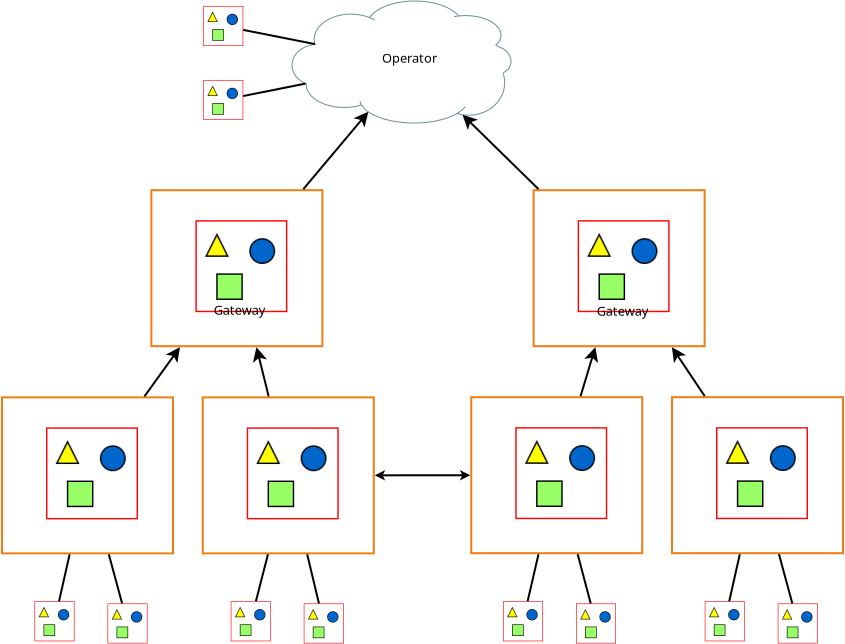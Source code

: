 <?xml version="1.0" encoding="UTF-8"?>
<dia:diagram xmlns:dia="http://www.lysator.liu.se/~alla/dia/">
  <dia:layer name="Background" visible="true" active="true">
    <dia:group>
      <dia:object type="Standard - Box" version="0" id="O0">
        <dia:attribute name="obj_pos">
          <dia:point val="51.344,70.77"/>
        </dia:attribute>
        <dia:attribute name="obj_bb">
          <dia:rectangle val="51.294,70.72;59.944,78.62"/>
        </dia:attribute>
        <dia:attribute name="elem_corner">
          <dia:point val="51.344,70.77"/>
        </dia:attribute>
        <dia:attribute name="elem_width">
          <dia:real val="8.55"/>
        </dia:attribute>
        <dia:attribute name="elem_height">
          <dia:real val="7.8"/>
        </dia:attribute>
        <dia:attribute name="border_width">
          <dia:real val="0.1"/>
        </dia:attribute>
        <dia:attribute name="border_color">
          <dia:color val="#f07d11"/>
        </dia:attribute>
        <dia:attribute name="show_background">
          <dia:boolean val="true"/>
        </dia:attribute>
      </dia:object>
      <dia:object type="Standard - Image" version="0" id="O1">
        <dia:attribute name="obj_pos">
          <dia:point val="53.544,72.27"/>
        </dia:attribute>
        <dia:attribute name="obj_bb">
          <dia:rectangle val="53.494,72.22;58.194,76.92"/>
        </dia:attribute>
        <dia:attribute name="elem_corner">
          <dia:point val="53.544,72.27"/>
        </dia:attribute>
        <dia:attribute name="elem_width">
          <dia:real val="4.6"/>
        </dia:attribute>
        <dia:attribute name="elem_height">
          <dia:real val="4.6"/>
        </dia:attribute>
        <dia:attribute name="border_color">
          <dia:color val="#f07d11"/>
        </dia:attribute>
        <dia:attribute name="draw_border">
          <dia:boolean val="false"/>
        </dia:attribute>
        <dia:attribute name="keep_aspect">
          <dia:boolean val="true"/>
        </dia:attribute>
        <dia:attribute name="file">
          <dia:string>#/home/seb/data/tmp/XiVOLogo.png#</dia:string>
        </dia:attribute>
      </dia:object>
    </dia:group>
    <dia:group>
      <dia:object type="Standard - Box" version="0" id="O2">
        <dia:attribute name="obj_pos">
          <dia:point val="32.231,70.77"/>
        </dia:attribute>
        <dia:attribute name="obj_bb">
          <dia:rectangle val="32.181,70.72;40.831,78.62"/>
        </dia:attribute>
        <dia:attribute name="elem_corner">
          <dia:point val="32.231,70.77"/>
        </dia:attribute>
        <dia:attribute name="elem_width">
          <dia:real val="8.55"/>
        </dia:attribute>
        <dia:attribute name="elem_height">
          <dia:real val="7.8"/>
        </dia:attribute>
        <dia:attribute name="border_width">
          <dia:real val="0.1"/>
        </dia:attribute>
        <dia:attribute name="border_color">
          <dia:color val="#f07d11"/>
        </dia:attribute>
        <dia:attribute name="show_background">
          <dia:boolean val="true"/>
        </dia:attribute>
      </dia:object>
      <dia:object type="Standard - Image" version="0" id="O3">
        <dia:attribute name="obj_pos">
          <dia:point val="34.431,72.27"/>
        </dia:attribute>
        <dia:attribute name="obj_bb">
          <dia:rectangle val="34.381,72.22;39.081,76.92"/>
        </dia:attribute>
        <dia:attribute name="elem_corner">
          <dia:point val="34.431,72.27"/>
        </dia:attribute>
        <dia:attribute name="elem_width">
          <dia:real val="4.6"/>
        </dia:attribute>
        <dia:attribute name="elem_height">
          <dia:real val="4.6"/>
        </dia:attribute>
        <dia:attribute name="border_color">
          <dia:color val="#f07d11"/>
        </dia:attribute>
        <dia:attribute name="draw_border">
          <dia:boolean val="false"/>
        </dia:attribute>
        <dia:attribute name="keep_aspect">
          <dia:boolean val="true"/>
        </dia:attribute>
        <dia:attribute name="file">
          <dia:string>#/home/seb/data/tmp/XiVOLogo.png#</dia:string>
        </dia:attribute>
      </dia:object>
    </dia:group>
    <dia:object type="Cisco - Cloud White" version="1" id="O4">
      <dia:attribute name="obj_pos">
        <dia:point val="39.263,61.312"/>
      </dia:attribute>
      <dia:attribute name="obj_bb">
        <dia:rectangle val="39.262,61.312;50.213,67.413"/>
      </dia:attribute>
      <dia:attribute name="meta">
        <dia:composite type="dict"/>
      </dia:attribute>
      <dia:attribute name="elem_corner">
        <dia:point val="39.263,61.312"/>
      </dia:attribute>
      <dia:attribute name="elem_width">
        <dia:real val="10.95"/>
      </dia:attribute>
      <dia:attribute name="elem_height">
        <dia:real val="6.1"/>
      </dia:attribute>
      <dia:attribute name="line_width">
        <dia:real val="0.1"/>
      </dia:attribute>
      <dia:attribute name="line_colour">
        <dia:color val="#000000"/>
      </dia:attribute>
      <dia:attribute name="fill_colour">
        <dia:color val="#ffffff"/>
      </dia:attribute>
      <dia:attribute name="show_background">
        <dia:boolean val="true"/>
      </dia:attribute>
      <dia:attribute name="line_style">
        <dia:enum val="0"/>
        <dia:real val="1"/>
      </dia:attribute>
      <dia:attribute name="flip_horizontal">
        <dia:boolean val="false"/>
      </dia:attribute>
      <dia:attribute name="flip_vertical">
        <dia:boolean val="false"/>
      </dia:attribute>
      <dia:attribute name="subscale">
        <dia:real val="1"/>
      </dia:attribute>
    </dia:object>
    <dia:group>
      <dia:object type="Standard - Box" version="0" id="O5">
        <dia:attribute name="obj_pos">
          <dia:point val="48.225,81.12"/>
        </dia:attribute>
        <dia:attribute name="obj_bb">
          <dia:rectangle val="48.175,81.07;56.825,88.97"/>
        </dia:attribute>
        <dia:attribute name="elem_corner">
          <dia:point val="48.225,81.12"/>
        </dia:attribute>
        <dia:attribute name="elem_width">
          <dia:real val="8.55"/>
        </dia:attribute>
        <dia:attribute name="elem_height">
          <dia:real val="7.8"/>
        </dia:attribute>
        <dia:attribute name="border_width">
          <dia:real val="0.1"/>
        </dia:attribute>
        <dia:attribute name="border_color">
          <dia:color val="#f07d11"/>
        </dia:attribute>
        <dia:attribute name="show_background">
          <dia:boolean val="true"/>
        </dia:attribute>
      </dia:object>
      <dia:object type="Standard - Image" version="0" id="O6">
        <dia:attribute name="obj_pos">
          <dia:point val="50.425,82.62"/>
        </dia:attribute>
        <dia:attribute name="obj_bb">
          <dia:rectangle val="50.375,82.57;55.075,87.27"/>
        </dia:attribute>
        <dia:attribute name="elem_corner">
          <dia:point val="50.425,82.62"/>
        </dia:attribute>
        <dia:attribute name="elem_width">
          <dia:real val="4.6"/>
        </dia:attribute>
        <dia:attribute name="elem_height">
          <dia:real val="4.6"/>
        </dia:attribute>
        <dia:attribute name="border_color">
          <dia:color val="#f07d11"/>
        </dia:attribute>
        <dia:attribute name="draw_border">
          <dia:boolean val="false"/>
        </dia:attribute>
        <dia:attribute name="keep_aspect">
          <dia:boolean val="true"/>
        </dia:attribute>
        <dia:attribute name="file">
          <dia:string>#/home/seb/data/tmp/XiVOLogo.png#</dia:string>
        </dia:attribute>
      </dia:object>
    </dia:group>
    <dia:group>
      <dia:object type="Standard - Box" version="0" id="O7">
        <dia:attribute name="obj_pos">
          <dia:point val="58.263,81.12"/>
        </dia:attribute>
        <dia:attribute name="obj_bb">
          <dia:rectangle val="58.212,81.07;66.862,88.97"/>
        </dia:attribute>
        <dia:attribute name="elem_corner">
          <dia:point val="58.263,81.12"/>
        </dia:attribute>
        <dia:attribute name="elem_width">
          <dia:real val="8.55"/>
        </dia:attribute>
        <dia:attribute name="elem_height">
          <dia:real val="7.8"/>
        </dia:attribute>
        <dia:attribute name="border_width">
          <dia:real val="0.1"/>
        </dia:attribute>
        <dia:attribute name="border_color">
          <dia:color val="#f07d11"/>
        </dia:attribute>
        <dia:attribute name="show_background">
          <dia:boolean val="true"/>
        </dia:attribute>
      </dia:object>
      <dia:object type="Standard - Image" version="0" id="O8">
        <dia:attribute name="obj_pos">
          <dia:point val="60.462,82.62"/>
        </dia:attribute>
        <dia:attribute name="obj_bb">
          <dia:rectangle val="60.413,82.57;65.112,87.27"/>
        </dia:attribute>
        <dia:attribute name="elem_corner">
          <dia:point val="60.462,82.62"/>
        </dia:attribute>
        <dia:attribute name="elem_width">
          <dia:real val="4.6"/>
        </dia:attribute>
        <dia:attribute name="elem_height">
          <dia:real val="4.6"/>
        </dia:attribute>
        <dia:attribute name="border_color">
          <dia:color val="#f07d11"/>
        </dia:attribute>
        <dia:attribute name="draw_border">
          <dia:boolean val="false"/>
        </dia:attribute>
        <dia:attribute name="keep_aspect">
          <dia:boolean val="true"/>
        </dia:attribute>
        <dia:attribute name="file">
          <dia:string>#/home/seb/data/tmp/XiVOLogo.png#</dia:string>
        </dia:attribute>
      </dia:object>
    </dia:group>
    <dia:group>
      <dia:object type="Standard - Box" version="0" id="O9">
        <dia:attribute name="obj_pos">
          <dia:point val="24.762,81.13"/>
        </dia:attribute>
        <dia:attribute name="obj_bb">
          <dia:rectangle val="24.712,81.08;33.362,88.98"/>
        </dia:attribute>
        <dia:attribute name="elem_corner">
          <dia:point val="24.762,81.13"/>
        </dia:attribute>
        <dia:attribute name="elem_width">
          <dia:real val="8.55"/>
        </dia:attribute>
        <dia:attribute name="elem_height">
          <dia:real val="7.8"/>
        </dia:attribute>
        <dia:attribute name="border_width">
          <dia:real val="0.1"/>
        </dia:attribute>
        <dia:attribute name="border_color">
          <dia:color val="#f07d11"/>
        </dia:attribute>
        <dia:attribute name="show_background">
          <dia:boolean val="true"/>
        </dia:attribute>
      </dia:object>
      <dia:object type="Standard - Image" version="0" id="O10">
        <dia:attribute name="obj_pos">
          <dia:point val="26.962,82.63"/>
        </dia:attribute>
        <dia:attribute name="obj_bb">
          <dia:rectangle val="26.913,82.58;31.613,87.28"/>
        </dia:attribute>
        <dia:attribute name="elem_corner">
          <dia:point val="26.962,82.63"/>
        </dia:attribute>
        <dia:attribute name="elem_width">
          <dia:real val="4.6"/>
        </dia:attribute>
        <dia:attribute name="elem_height">
          <dia:real val="4.6"/>
        </dia:attribute>
        <dia:attribute name="border_color">
          <dia:color val="#f07d11"/>
        </dia:attribute>
        <dia:attribute name="draw_border">
          <dia:boolean val="false"/>
        </dia:attribute>
        <dia:attribute name="keep_aspect">
          <dia:boolean val="true"/>
        </dia:attribute>
        <dia:attribute name="file">
          <dia:string>#/home/seb/data/tmp/XiVOLogo.png#</dia:string>
        </dia:attribute>
      </dia:object>
    </dia:group>
    <dia:group>
      <dia:object type="Standard - Box" version="0" id="O11">
        <dia:attribute name="obj_pos">
          <dia:point val="34.8,81.13"/>
        </dia:attribute>
        <dia:attribute name="obj_bb">
          <dia:rectangle val="34.75,81.08;43.4,88.98"/>
        </dia:attribute>
        <dia:attribute name="elem_corner">
          <dia:point val="34.8,81.13"/>
        </dia:attribute>
        <dia:attribute name="elem_width">
          <dia:real val="8.55"/>
        </dia:attribute>
        <dia:attribute name="elem_height">
          <dia:real val="7.8"/>
        </dia:attribute>
        <dia:attribute name="border_width">
          <dia:real val="0.1"/>
        </dia:attribute>
        <dia:attribute name="border_color">
          <dia:color val="#f07d11"/>
        </dia:attribute>
        <dia:attribute name="show_background">
          <dia:boolean val="true"/>
        </dia:attribute>
      </dia:object>
      <dia:object type="Standard - Image" version="0" id="O12">
        <dia:attribute name="obj_pos">
          <dia:point val="37,82.63"/>
        </dia:attribute>
        <dia:attribute name="obj_bb">
          <dia:rectangle val="36.95,82.58;41.65,87.28"/>
        </dia:attribute>
        <dia:attribute name="elem_corner">
          <dia:point val="37,82.63"/>
        </dia:attribute>
        <dia:attribute name="elem_width">
          <dia:real val="4.6"/>
        </dia:attribute>
        <dia:attribute name="elem_height">
          <dia:real val="4.6"/>
        </dia:attribute>
        <dia:attribute name="border_color">
          <dia:color val="#f07d11"/>
        </dia:attribute>
        <dia:attribute name="draw_border">
          <dia:boolean val="false"/>
        </dia:attribute>
        <dia:attribute name="keep_aspect">
          <dia:boolean val="true"/>
        </dia:attribute>
        <dia:attribute name="file">
          <dia:string>#/home/seb/data/tmp/XiVOLogo.png#</dia:string>
        </dia:attribute>
      </dia:object>
    </dia:group>
    <dia:group>
      <dia:object type="Standard - Image" version="0" id="O13">
        <dia:attribute name="obj_pos">
          <dia:point val="53.462,91.435"/>
        </dia:attribute>
        <dia:attribute name="obj_bb">
          <dia:rectangle val="53.413,91.385;55.513,93.485"/>
        </dia:attribute>
        <dia:attribute name="elem_corner">
          <dia:point val="53.462,91.435"/>
        </dia:attribute>
        <dia:attribute name="elem_width">
          <dia:real val="2"/>
        </dia:attribute>
        <dia:attribute name="elem_height">
          <dia:real val="2"/>
        </dia:attribute>
        <dia:attribute name="draw_border">
          <dia:boolean val="false"/>
        </dia:attribute>
        <dia:attribute name="keep_aspect">
          <dia:boolean val="true"/>
        </dia:attribute>
        <dia:attribute name="file">
          <dia:string>#/home/seb/data/tmp/Telephone-icon.png#</dia:string>
        </dia:attribute>
      </dia:object>
      <dia:object type="Standard - Image" version="0" id="O14">
        <dia:attribute name="obj_pos">
          <dia:point val="49.812,91.325"/>
        </dia:attribute>
        <dia:attribute name="obj_bb">
          <dia:rectangle val="49.763,91.275;51.862,93.375"/>
        </dia:attribute>
        <dia:attribute name="elem_corner">
          <dia:point val="49.812,91.325"/>
        </dia:attribute>
        <dia:attribute name="elem_width">
          <dia:real val="2"/>
        </dia:attribute>
        <dia:attribute name="elem_height">
          <dia:real val="2"/>
        </dia:attribute>
        <dia:attribute name="draw_border">
          <dia:boolean val="false"/>
        </dia:attribute>
        <dia:attribute name="keep_aspect">
          <dia:boolean val="true"/>
        </dia:attribute>
        <dia:attribute name="file">
          <dia:string>#/home/seb/data/tmp/Telephone-icon.png#</dia:string>
        </dia:attribute>
      </dia:object>
    </dia:group>
    <dia:group>
      <dia:object type="Standard - Image" version="0" id="O15">
        <dia:attribute name="obj_pos">
          <dia:point val="39.85,91.435"/>
        </dia:attribute>
        <dia:attribute name="obj_bb">
          <dia:rectangle val="39.8,91.385;41.9,93.485"/>
        </dia:attribute>
        <dia:attribute name="elem_corner">
          <dia:point val="39.85,91.435"/>
        </dia:attribute>
        <dia:attribute name="elem_width">
          <dia:real val="2"/>
        </dia:attribute>
        <dia:attribute name="elem_height">
          <dia:real val="2"/>
        </dia:attribute>
        <dia:attribute name="draw_border">
          <dia:boolean val="false"/>
        </dia:attribute>
        <dia:attribute name="keep_aspect">
          <dia:boolean val="true"/>
        </dia:attribute>
        <dia:attribute name="file">
          <dia:string>#/home/seb/data/tmp/Telephone-icon.png#</dia:string>
        </dia:attribute>
      </dia:object>
      <dia:object type="Standard - Image" version="0" id="O16">
        <dia:attribute name="obj_pos">
          <dia:point val="36.2,91.325"/>
        </dia:attribute>
        <dia:attribute name="obj_bb">
          <dia:rectangle val="36.15,91.275;38.25,93.375"/>
        </dia:attribute>
        <dia:attribute name="elem_corner">
          <dia:point val="36.2,91.325"/>
        </dia:attribute>
        <dia:attribute name="elem_width">
          <dia:real val="2"/>
        </dia:attribute>
        <dia:attribute name="elem_height">
          <dia:real val="2"/>
        </dia:attribute>
        <dia:attribute name="draw_border">
          <dia:boolean val="false"/>
        </dia:attribute>
        <dia:attribute name="keep_aspect">
          <dia:boolean val="true"/>
        </dia:attribute>
        <dia:attribute name="file">
          <dia:string>#/home/seb/data/tmp/Telephone-icon.png#</dia:string>
        </dia:attribute>
      </dia:object>
    </dia:group>
    <dia:group>
      <dia:object type="Standard - Image" version="0" id="O17">
        <dia:attribute name="obj_pos">
          <dia:point val="63.55,91.435"/>
        </dia:attribute>
        <dia:attribute name="obj_bb">
          <dia:rectangle val="63.5,91.385;65.6,93.485"/>
        </dia:attribute>
        <dia:attribute name="elem_corner">
          <dia:point val="63.55,91.435"/>
        </dia:attribute>
        <dia:attribute name="elem_width">
          <dia:real val="2"/>
        </dia:attribute>
        <dia:attribute name="elem_height">
          <dia:real val="2"/>
        </dia:attribute>
        <dia:attribute name="draw_border">
          <dia:boolean val="false"/>
        </dia:attribute>
        <dia:attribute name="keep_aspect">
          <dia:boolean val="true"/>
        </dia:attribute>
        <dia:attribute name="file">
          <dia:string>#/home/seb/data/tmp/Telephone-icon.png#</dia:string>
        </dia:attribute>
      </dia:object>
      <dia:object type="Standard - Image" version="0" id="O18">
        <dia:attribute name="obj_pos">
          <dia:point val="59.9,91.325"/>
        </dia:attribute>
        <dia:attribute name="obj_bb">
          <dia:rectangle val="59.85,91.275;61.95,93.375"/>
        </dia:attribute>
        <dia:attribute name="elem_corner">
          <dia:point val="59.9,91.325"/>
        </dia:attribute>
        <dia:attribute name="elem_width">
          <dia:real val="2"/>
        </dia:attribute>
        <dia:attribute name="elem_height">
          <dia:real val="2"/>
        </dia:attribute>
        <dia:attribute name="draw_border">
          <dia:boolean val="false"/>
        </dia:attribute>
        <dia:attribute name="keep_aspect">
          <dia:boolean val="true"/>
        </dia:attribute>
        <dia:attribute name="file">
          <dia:string>#/home/seb/data/tmp/Telephone-icon.png#</dia:string>
        </dia:attribute>
      </dia:object>
    </dia:group>
    <dia:group>
      <dia:object type="Standard - Image" version="0" id="O19">
        <dia:attribute name="obj_pos">
          <dia:point val="30.038,91.435"/>
        </dia:attribute>
        <dia:attribute name="obj_bb">
          <dia:rectangle val="29.988,91.385;32.087,93.485"/>
        </dia:attribute>
        <dia:attribute name="elem_corner">
          <dia:point val="30.038,91.435"/>
        </dia:attribute>
        <dia:attribute name="elem_width">
          <dia:real val="2"/>
        </dia:attribute>
        <dia:attribute name="elem_height">
          <dia:real val="2"/>
        </dia:attribute>
        <dia:attribute name="draw_border">
          <dia:boolean val="false"/>
        </dia:attribute>
        <dia:attribute name="keep_aspect">
          <dia:boolean val="true"/>
        </dia:attribute>
        <dia:attribute name="file">
          <dia:string>#/home/seb/data/tmp/Telephone-icon.png#</dia:string>
        </dia:attribute>
      </dia:object>
      <dia:object type="Standard - Image" version="0" id="O20">
        <dia:attribute name="obj_pos">
          <dia:point val="26.387,91.325"/>
        </dia:attribute>
        <dia:attribute name="obj_bb">
          <dia:rectangle val="26.337,91.275;28.438,93.375"/>
        </dia:attribute>
        <dia:attribute name="elem_corner">
          <dia:point val="26.387,91.325"/>
        </dia:attribute>
        <dia:attribute name="elem_width">
          <dia:real val="2"/>
        </dia:attribute>
        <dia:attribute name="elem_height">
          <dia:real val="2"/>
        </dia:attribute>
        <dia:attribute name="draw_border">
          <dia:boolean val="false"/>
        </dia:attribute>
        <dia:attribute name="keep_aspect">
          <dia:boolean val="true"/>
        </dia:attribute>
        <dia:attribute name="file">
          <dia:string>#/home/seb/data/tmp/Telephone-icon.png#</dia:string>
        </dia:attribute>
      </dia:object>
    </dia:group>
    <dia:object type="Standard - Text" version="1" id="O21">
      <dia:attribute name="obj_pos">
        <dia:point val="36.506,74.67"/>
      </dia:attribute>
      <dia:attribute name="obj_bb">
        <dia:rectangle val="36.506,74.075;36.506,74.823"/>
      </dia:attribute>
      <dia:attribute name="text">
        <dia:composite type="text">
          <dia:attribute name="string">
            <dia:string>##</dia:string>
          </dia:attribute>
          <dia:attribute name="font">
            <dia:font family="sans" style="0" name="Helvetica"/>
          </dia:attribute>
          <dia:attribute name="height">
            <dia:real val="0.8"/>
          </dia:attribute>
          <dia:attribute name="pos">
            <dia:point val="36.506,74.67"/>
          </dia:attribute>
          <dia:attribute name="color">
            <dia:color val="#000000"/>
          </dia:attribute>
          <dia:attribute name="alignment">
            <dia:enum val="0"/>
          </dia:attribute>
        </dia:composite>
      </dia:attribute>
      <dia:attribute name="valign">
        <dia:enum val="3"/>
      </dia:attribute>
      <dia:connections>
        <dia:connection handle="0" to="O2" connection="8"/>
      </dia:connections>
    </dia:object>
    <dia:object type="Standard - Text" version="1" id="O22">
      <dia:attribute name="obj_pos">
        <dia:point val="35.35,77"/>
      </dia:attribute>
      <dia:attribute name="obj_bb">
        <dia:rectangle val="35.35,76.405;38.178,77.153"/>
      </dia:attribute>
      <dia:attribute name="text">
        <dia:composite type="text">
          <dia:attribute name="string">
            <dia:string>#Gateway#</dia:string>
          </dia:attribute>
          <dia:attribute name="font">
            <dia:font family="sans" style="0" name="Helvetica"/>
          </dia:attribute>
          <dia:attribute name="height">
            <dia:real val="0.8"/>
          </dia:attribute>
          <dia:attribute name="pos">
            <dia:point val="35.35,77"/>
          </dia:attribute>
          <dia:attribute name="color">
            <dia:color val="#000000"/>
          </dia:attribute>
          <dia:attribute name="alignment">
            <dia:enum val="0"/>
          </dia:attribute>
        </dia:composite>
      </dia:attribute>
      <dia:attribute name="valign">
        <dia:enum val="3"/>
      </dia:attribute>
    </dia:object>
    <dia:object type="Standard - Text" version="1" id="O23">
      <dia:attribute name="obj_pos">
        <dia:point val="54.5,77.05"/>
      </dia:attribute>
      <dia:attribute name="obj_bb">
        <dia:rectangle val="54.5,76.455;57.328,77.203"/>
      </dia:attribute>
      <dia:attribute name="text">
        <dia:composite type="text">
          <dia:attribute name="string">
            <dia:string>#Gateway#</dia:string>
          </dia:attribute>
          <dia:attribute name="font">
            <dia:font family="sans" style="0" name="Helvetica"/>
          </dia:attribute>
          <dia:attribute name="height">
            <dia:real val="0.8"/>
          </dia:attribute>
          <dia:attribute name="pos">
            <dia:point val="54.5,77.05"/>
          </dia:attribute>
          <dia:attribute name="color">
            <dia:color val="#000000"/>
          </dia:attribute>
          <dia:attribute name="alignment">
            <dia:enum val="0"/>
          </dia:attribute>
        </dia:composite>
      </dia:attribute>
      <dia:attribute name="valign">
        <dia:enum val="3"/>
      </dia:attribute>
    </dia:object>
    <dia:object type="Standard - Line" version="0" id="O24">
      <dia:attribute name="obj_pos">
        <dia:point val="43.4,85.027"/>
      </dia:attribute>
      <dia:attribute name="obj_bb">
        <dia:rectangle val="43.35,84.762;48.225,85.288"/>
      </dia:attribute>
      <dia:attribute name="conn_endpoints">
        <dia:point val="43.4,85.027"/>
        <dia:point val="48.175,85.023"/>
      </dia:attribute>
      <dia:attribute name="numcp">
        <dia:int val="1"/>
      </dia:attribute>
      <dia:attribute name="start_arrow">
        <dia:enum val="22"/>
      </dia:attribute>
      <dia:attribute name="start_arrow_length">
        <dia:real val="0.3"/>
      </dia:attribute>
      <dia:attribute name="start_arrow_width">
        <dia:real val="0.3"/>
      </dia:attribute>
      <dia:attribute name="end_arrow">
        <dia:enum val="22"/>
      </dia:attribute>
      <dia:attribute name="end_arrow_length">
        <dia:real val="0.3"/>
      </dia:attribute>
      <dia:attribute name="end_arrow_width">
        <dia:real val="0.3"/>
      </dia:attribute>
      <dia:connections>
        <dia:connection handle="0" to="O11" connection="8"/>
        <dia:connection handle="1" to="O5" connection="8"/>
      </dia:connections>
    </dia:object>
    <dia:object type="Standard - Image" version="0" id="O25">
      <dia:attribute name="obj_pos">
        <dia:point val="34.825,65.26"/>
      </dia:attribute>
      <dia:attribute name="obj_bb">
        <dia:rectangle val="34.775,65.21;36.875,67.31"/>
      </dia:attribute>
      <dia:attribute name="elem_corner">
        <dia:point val="34.825,65.26"/>
      </dia:attribute>
      <dia:attribute name="elem_width">
        <dia:real val="2"/>
      </dia:attribute>
      <dia:attribute name="elem_height">
        <dia:real val="2"/>
      </dia:attribute>
      <dia:attribute name="draw_border">
        <dia:boolean val="false"/>
      </dia:attribute>
      <dia:attribute name="keep_aspect">
        <dia:boolean val="true"/>
      </dia:attribute>
      <dia:attribute name="file">
        <dia:string>#/home/seb/data/tmp/Telephone-icon.png#</dia:string>
      </dia:attribute>
    </dia:object>
    <dia:object type="Standard - Image" version="0" id="O26">
      <dia:attribute name="obj_pos">
        <dia:point val="34.825,61.56"/>
      </dia:attribute>
      <dia:attribute name="obj_bb">
        <dia:rectangle val="34.775,61.51;36.875,63.61"/>
      </dia:attribute>
      <dia:attribute name="elem_corner">
        <dia:point val="34.825,61.56"/>
      </dia:attribute>
      <dia:attribute name="elem_width">
        <dia:real val="2"/>
      </dia:attribute>
      <dia:attribute name="elem_height">
        <dia:real val="2"/>
      </dia:attribute>
      <dia:attribute name="draw_border">
        <dia:boolean val="false"/>
      </dia:attribute>
      <dia:attribute name="keep_aspect">
        <dia:boolean val="true"/>
      </dia:attribute>
      <dia:attribute name="file">
        <dia:string>#/home/seb/data/tmp/Telephone-icon.png#</dia:string>
      </dia:attribute>
    </dia:object>
    <dia:object type="Standard - Line" version="0" id="O27">
      <dia:attribute name="obj_pos">
        <dia:point val="31.884,81.082"/>
      </dia:attribute>
      <dia:attribute name="obj_bb">
        <dia:rectangle val="31.814,78.528;33.73,81.152"/>
      </dia:attribute>
      <dia:attribute name="conn_endpoints">
        <dia:point val="31.884,81.082"/>
        <dia:point val="33.66,78.618"/>
      </dia:attribute>
      <dia:attribute name="numcp">
        <dia:int val="1"/>
      </dia:attribute>
      <dia:attribute name="end_arrow">
        <dia:enum val="22"/>
      </dia:attribute>
      <dia:attribute name="end_arrow_length">
        <dia:real val="0.5"/>
      </dia:attribute>
      <dia:attribute name="end_arrow_width">
        <dia:real val="0.5"/>
      </dia:attribute>
      <dia:connections>
        <dia:connection handle="0" to="O9" connection="8"/>
        <dia:connection handle="1" to="O2" connection="8"/>
      </dia:connections>
    </dia:object>
    <dia:object type="Standard - Line" version="0" id="O28">
      <dia:attribute name="obj_pos">
        <dia:point val="38.096,81.082"/>
      </dia:attribute>
      <dia:attribute name="obj_bb">
        <dia:rectangle val="37.281,78.51;38.157,81.142"/>
      </dia:attribute>
      <dia:attribute name="conn_endpoints">
        <dia:point val="38.096,81.082"/>
        <dia:point val="37.485,78.618"/>
      </dia:attribute>
      <dia:attribute name="numcp">
        <dia:int val="1"/>
      </dia:attribute>
      <dia:attribute name="end_arrow">
        <dia:enum val="22"/>
      </dia:attribute>
      <dia:attribute name="end_arrow_length">
        <dia:real val="0.5"/>
      </dia:attribute>
      <dia:attribute name="end_arrow_width">
        <dia:real val="0.5"/>
      </dia:attribute>
      <dia:connections>
        <dia:connection handle="0" to="O11" connection="8"/>
        <dia:connection handle="1" to="O2" connection="8"/>
      </dia:connections>
    </dia:object>
    <dia:object type="Standard - Line" version="0" id="O29">
      <dia:attribute name="obj_pos">
        <dia:point val="53.69,81.07"/>
      </dia:attribute>
      <dia:attribute name="obj_bb">
        <dia:rectangle val="53.628,78.513;54.598,81.132"/>
      </dia:attribute>
      <dia:attribute name="conn_endpoints">
        <dia:point val="53.69,81.07"/>
        <dia:point val="54.428,78.62"/>
      </dia:attribute>
      <dia:attribute name="numcp">
        <dia:int val="1"/>
      </dia:attribute>
      <dia:attribute name="end_arrow">
        <dia:enum val="22"/>
      </dia:attribute>
      <dia:attribute name="end_arrow_length">
        <dia:real val="0.5"/>
      </dia:attribute>
      <dia:attribute name="end_arrow_width">
        <dia:real val="0.5"/>
      </dia:attribute>
      <dia:connections>
        <dia:connection handle="0" to="O5" connection="8"/>
        <dia:connection handle="1" to="O0" connection="8"/>
      </dia:connections>
    </dia:object>
    <dia:object type="Standard - Line" version="0" id="O30">
      <dia:attribute name="obj_pos">
        <dia:point val="59.897,81.07"/>
      </dia:attribute>
      <dia:attribute name="obj_bb">
        <dia:rectangle val="58.19,78.527;59.966,81.139"/>
      </dia:attribute>
      <dia:attribute name="conn_endpoints">
        <dia:point val="59.897,81.07"/>
        <dia:point val="58.259,78.62"/>
      </dia:attribute>
      <dia:attribute name="numcp">
        <dia:int val="1"/>
      </dia:attribute>
      <dia:attribute name="end_arrow">
        <dia:enum val="22"/>
      </dia:attribute>
      <dia:attribute name="end_arrow_length">
        <dia:real val="0.5"/>
      </dia:attribute>
      <dia:attribute name="end_arrow_width">
        <dia:real val="0.5"/>
      </dia:attribute>
      <dia:connections>
        <dia:connection handle="0" to="O7" connection="8"/>
        <dia:connection handle="1" to="O0" connection="8"/>
      </dia:connections>
    </dia:object>
    <dia:object type="Standard - Line" version="0" id="O31">
      <dia:attribute name="obj_pos">
        <dia:point val="51.596,70.729"/>
      </dia:attribute>
      <dia:attribute name="obj_bb">
        <dia:rectangle val="47.709,66.921;51.667,70.8"/>
      </dia:attribute>
      <dia:attribute name="conn_endpoints">
        <dia:point val="51.596,70.729"/>
        <dia:point val="47.789,67.0"/>
      </dia:attribute>
      <dia:attribute name="numcp">
        <dia:int val="1"/>
      </dia:attribute>
      <dia:attribute name="end_arrow">
        <dia:enum val="22"/>
      </dia:attribute>
      <dia:attribute name="end_arrow_length">
        <dia:real val="0.5"/>
      </dia:attribute>
      <dia:attribute name="end_arrow_width">
        <dia:real val="0.5"/>
      </dia:attribute>
      <dia:connections>
        <dia:connection handle="0" to="O0" connection="8"/>
        <dia:connection handle="1" to="O4" connection="14"/>
      </dia:connections>
    </dia:object>
    <dia:object type="Standard - Line" version="0" id="O32">
      <dia:attribute name="obj_pos">
        <dia:point val="39.819,70.729"/>
      </dia:attribute>
      <dia:attribute name="obj_bb">
        <dia:rectangle val="39.748,66.766;43.15,70.8"/>
      </dia:attribute>
      <dia:attribute name="conn_endpoints">
        <dia:point val="39.819,70.729"/>
        <dia:point val="43.078,66.851"/>
      </dia:attribute>
      <dia:attribute name="numcp">
        <dia:int val="1"/>
      </dia:attribute>
      <dia:attribute name="end_arrow">
        <dia:enum val="22"/>
      </dia:attribute>
      <dia:attribute name="end_arrow_length">
        <dia:real val="0.5"/>
      </dia:attribute>
      <dia:attribute name="end_arrow_width">
        <dia:real val="0.5"/>
      </dia:attribute>
      <dia:connections>
        <dia:connection handle="0" to="O2" connection="8"/>
        <dia:connection handle="1" to="O4" connection="14"/>
      </dia:connections>
    </dia:object>
    <dia:object type="Standard - Text" version="1" id="O33">
      <dia:attribute name="obj_pos">
        <dia:point val="45.137,64.402"/>
      </dia:attribute>
      <dia:attribute name="obj_bb">
        <dia:rectangle val="43.703,63.807;46.57,64.554"/>
      </dia:attribute>
      <dia:attribute name="text">
        <dia:composite type="text">
          <dia:attribute name="string">
            <dia:string>#Operator#</dia:string>
          </dia:attribute>
          <dia:attribute name="font">
            <dia:font family="sans" style="0" name="Helvetica"/>
          </dia:attribute>
          <dia:attribute name="height">
            <dia:real val="0.8"/>
          </dia:attribute>
          <dia:attribute name="pos">
            <dia:point val="45.137,64.402"/>
          </dia:attribute>
          <dia:attribute name="color">
            <dia:color val="#000000"/>
          </dia:attribute>
          <dia:attribute name="alignment">
            <dia:enum val="1"/>
          </dia:attribute>
        </dia:composite>
      </dia:attribute>
      <dia:attribute name="valign">
        <dia:enum val="3"/>
      </dia:attribute>
      <dia:connections>
        <dia:connection handle="0" to="O4" connection="14"/>
      </dia:connections>
    </dia:object>
    <dia:object type="Standard - Line" version="0" id="O34">
      <dia:attribute name="obj_pos">
        <dia:point val="64.259,91.363"/>
      </dia:attribute>
      <dia:attribute name="obj_bb">
        <dia:rectangle val="63.548,88.907;64.32,91.425"/>
      </dia:attribute>
      <dia:attribute name="conn_endpoints">
        <dia:point val="64.259,91.363"/>
        <dia:point val="63.609,88.968"/>
      </dia:attribute>
      <dia:attribute name="numcp">
        <dia:int val="1"/>
      </dia:attribute>
      <dia:connections>
        <dia:connection handle="0" to="O17" connection="8"/>
        <dia:connection handle="1" to="O7" connection="8"/>
      </dia:connections>
    </dia:object>
    <dia:object type="Standard - Line" version="0" id="O35">
      <dia:attribute name="obj_pos">
        <dia:point val="61.147,91.225"/>
      </dia:attribute>
      <dia:attribute name="obj_bb">
        <dia:rectangle val="61.087,88.91;61.712,91.285"/>
      </dia:attribute>
      <dia:attribute name="conn_endpoints">
        <dia:point val="61.147,91.225"/>
        <dia:point val="61.652,88.969"/>
      </dia:attribute>
      <dia:attribute name="numcp">
        <dia:int val="1"/>
      </dia:attribute>
      <dia:connections>
        <dia:connection handle="0" to="O18" connection="8"/>
        <dia:connection handle="1" to="O7" connection="8"/>
      </dia:connections>
    </dia:object>
    <dia:object type="Standard - Line" version="0" id="O36">
      <dia:attribute name="obj_pos">
        <dia:point val="54.179,91.363"/>
      </dia:attribute>
      <dia:attribute name="obj_bb">
        <dia:rectangle val="53.484,88.907;54.24,91.424"/>
      </dia:attribute>
      <dia:attribute name="conn_endpoints">
        <dia:point val="54.179,91.363"/>
        <dia:point val="53.545,88.968"/>
      </dia:attribute>
      <dia:attribute name="numcp">
        <dia:int val="1"/>
      </dia:attribute>
      <dia:connections>
        <dia:connection handle="0" to="O13" connection="8"/>
        <dia:connection handle="1" to="O5" connection="8"/>
      </dia:connections>
    </dia:object>
    <dia:object type="Standard - Line" version="0" id="O37">
      <dia:attribute name="obj_pos">
        <dia:point val="51.066,91.225"/>
      </dia:attribute>
      <dia:attribute name="obj_bb">
        <dia:rectangle val="51.007,88.909;51.648,91.285"/>
      </dia:attribute>
      <dia:attribute name="conn_endpoints">
        <dia:point val="51.066,91.225"/>
        <dia:point val="51.588,88.969"/>
      </dia:attribute>
      <dia:attribute name="numcp">
        <dia:int val="1"/>
      </dia:attribute>
      <dia:connections>
        <dia:connection handle="0" to="O14" connection="8"/>
        <dia:connection handle="1" to="O5" connection="8"/>
      </dia:connections>
    </dia:object>
    <dia:object type="Standard - Line" version="0" id="O38">
      <dia:attribute name="obj_pos">
        <dia:point val="40.586,91.335"/>
      </dia:attribute>
      <dia:attribute name="obj_bb">
        <dia:rectangle val="39.961,88.919;40.647,91.395"/>
      </dia:attribute>
      <dia:attribute name="conn_endpoints">
        <dia:point val="40.586,91.335"/>
        <dia:point val="40.022,88.979"/>
      </dia:attribute>
      <dia:attribute name="numcp">
        <dia:int val="1"/>
      </dia:attribute>
      <dia:connections>
        <dia:connection handle="0" to="O15" connection="8"/>
        <dia:connection handle="1" to="O11" connection="8"/>
      </dia:connections>
    </dia:object>
    <dia:object type="Standard - Line" version="0" id="O39">
      <dia:attribute name="obj_pos">
        <dia:point val="37.482,91.226"/>
      </dia:attribute>
      <dia:attribute name="obj_bb">
        <dia:rectangle val="37.422,88.918;38.121,91.287"/>
      </dia:attribute>
      <dia:attribute name="conn_endpoints">
        <dia:point val="37.482,91.226"/>
        <dia:point val="38.06,88.978"/>
      </dia:attribute>
      <dia:attribute name="numcp">
        <dia:int val="1"/>
      </dia:attribute>
      <dia:connections>
        <dia:connection handle="0" to="O16" connection="8"/>
        <dia:connection handle="1" to="O11" connection="8"/>
      </dia:connections>
    </dia:object>
    <dia:object type="Standard - Line" version="0" id="O40">
      <dia:attribute name="obj_pos">
        <dia:point val="30.74,91.335"/>
      </dia:attribute>
      <dia:attribute name="obj_bb">
        <dia:rectangle val="30.043,88.918;30.802,91.396"/>
      </dia:attribute>
      <dia:attribute name="conn_endpoints">
        <dia:point val="30.74,91.335"/>
        <dia:point val="30.104,88.979"/>
      </dia:attribute>
      <dia:attribute name="numcp">
        <dia:int val="1"/>
      </dia:attribute>
      <dia:connections>
        <dia:connection handle="0" to="O19" connection="8"/>
        <dia:connection handle="1" to="O9" connection="8"/>
      </dia:connections>
    </dia:object>
    <dia:object type="Standard - Line" version="0" id="O41">
      <dia:attribute name="obj_pos">
        <dia:point val="27.636,91.226"/>
      </dia:attribute>
      <dia:attribute name="obj_bb">
        <dia:rectangle val="27.576,88.919;28.204,91.286"/>
      </dia:attribute>
      <dia:attribute name="conn_endpoints">
        <dia:point val="27.636,91.226"/>
        <dia:point val="28.144,88.978"/>
      </dia:attribute>
      <dia:attribute name="numcp">
        <dia:int val="1"/>
      </dia:attribute>
      <dia:connections>
        <dia:connection handle="0" to="O20" connection="8"/>
        <dia:connection handle="1" to="O9" connection="8"/>
      </dia:connections>
    </dia:object>
    <dia:object type="Standard - Line" version="0" id="O42">
      <dia:attribute name="obj_pos">
        <dia:point val="36.921,62.777"/>
      </dia:attribute>
      <dia:attribute name="obj_bb">
        <dia:rectangle val="36.862,62.718;40.462,63.524"/>
      </dia:attribute>
      <dia:attribute name="conn_endpoints">
        <dia:point val="36.921,62.777"/>
        <dia:point val="40.404,63.466"/>
      </dia:attribute>
      <dia:attribute name="numcp">
        <dia:int val="1"/>
      </dia:attribute>
      <dia:connections>
        <dia:connection handle="0" to="O26" connection="8"/>
        <dia:connection handle="1" to="O4" connection="14"/>
      </dia:connections>
    </dia:object>
    <dia:object type="Standard - Line" version="0" id="O43">
      <dia:attribute name="obj_pos">
        <dia:point val="36.921,66.041"/>
      </dia:attribute>
      <dia:attribute name="obj_bb">
        <dia:rectangle val="36.862,65.38;39.998,66.1"/>
      </dia:attribute>
      <dia:attribute name="conn_endpoints">
        <dia:point val="36.921,66.041"/>
        <dia:point val="39.939,65.439"/>
      </dia:attribute>
      <dia:attribute name="numcp">
        <dia:int val="1"/>
      </dia:attribute>
      <dia:connections>
        <dia:connection handle="0" to="O25" connection="8"/>
        <dia:connection handle="1" to="O4" connection="14"/>
      </dia:connections>
    </dia:object>
  </dia:layer>
</dia:diagram>
